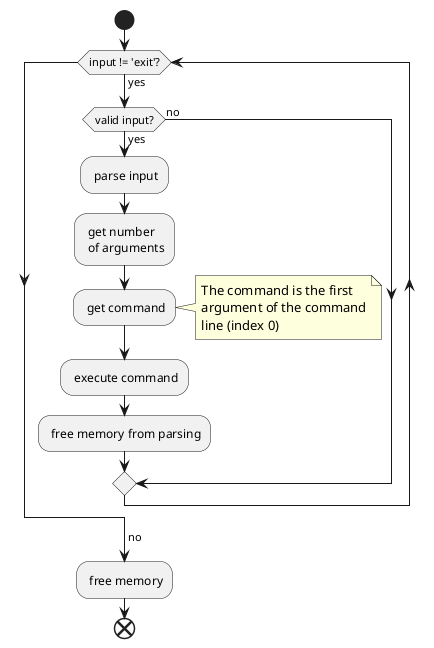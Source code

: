 'https://plantuml.com/activity-diagram-beta

@startuml flowchart_cli
start
while (input != 'exit'?)
	->yes;
	if (valid input?) then (yes)
		: parse input;
		: get number\n of arguments;
		: get command;
		note right
			The command is the first
			argument of the command
			line (index 0)
		end note
		: execute command;
		: free memory from parsing;
	else (no)
	endif
endwhile
-> no;
: free memory;
end
@enduml